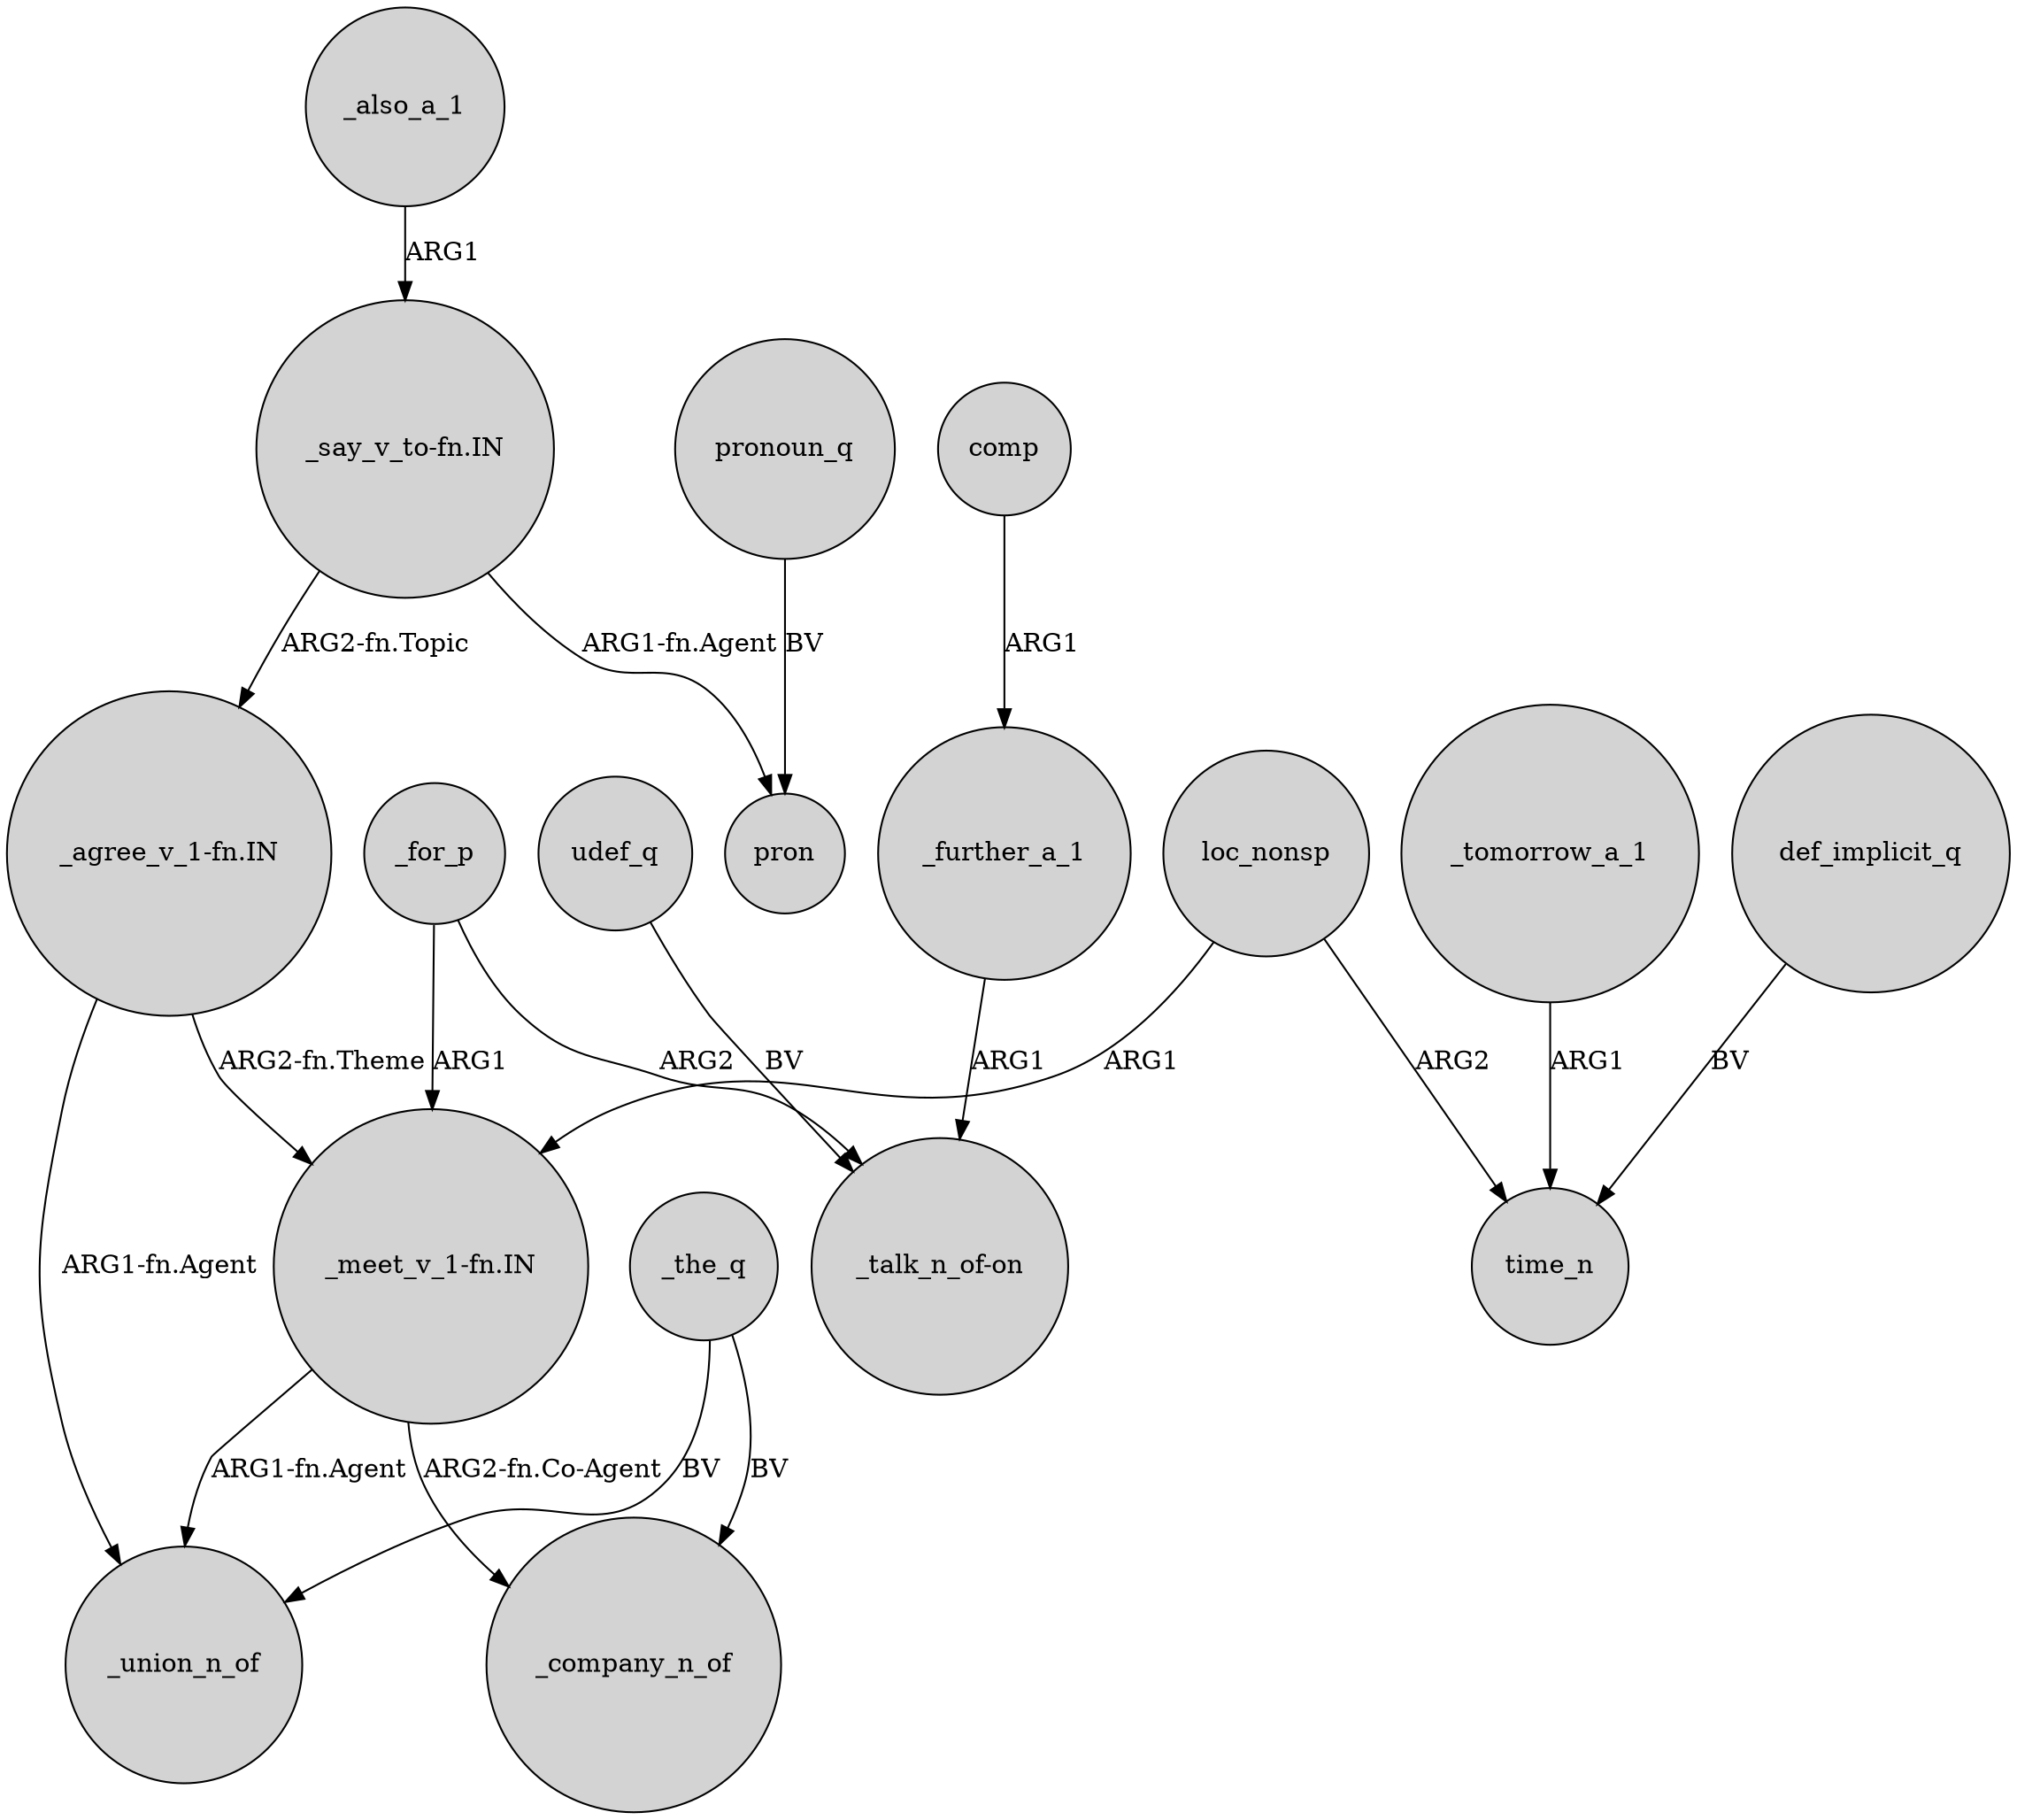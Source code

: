 digraph {
	node [shape=circle style=filled]
	_also_a_1 -> "_say_v_to-fn.IN" [label=ARG1]
	_tomorrow_a_1 -> time_n [label=ARG1]
	_further_a_1 -> "_talk_n_of-on" [label=ARG1]
	_for_p -> "_talk_n_of-on" [label=ARG2]
	"_meet_v_1-fn.IN" -> _union_n_of [label="ARG1-fn.Agent"]
	_the_q -> _union_n_of [label=BV]
	_for_p -> "_meet_v_1-fn.IN" [label=ARG1]
	"_say_v_to-fn.IN" -> "_agree_v_1-fn.IN" [label="ARG2-fn.Topic"]
	_the_q -> _company_n_of [label=BV]
	loc_nonsp -> time_n [label=ARG2]
	"_meet_v_1-fn.IN" -> _company_n_of [label="ARG2-fn.Co-Agent"]
	"_agree_v_1-fn.IN" -> _union_n_of [label="ARG1-fn.Agent"]
	pronoun_q -> pron [label=BV]
	udef_q -> "_talk_n_of-on" [label=BV]
	comp -> _further_a_1 [label=ARG1]
	"_say_v_to-fn.IN" -> pron [label="ARG1-fn.Agent"]
	"_agree_v_1-fn.IN" -> "_meet_v_1-fn.IN" [label="ARG2-fn.Theme"]
	loc_nonsp -> "_meet_v_1-fn.IN" [label=ARG1]
	def_implicit_q -> time_n [label=BV]
}
